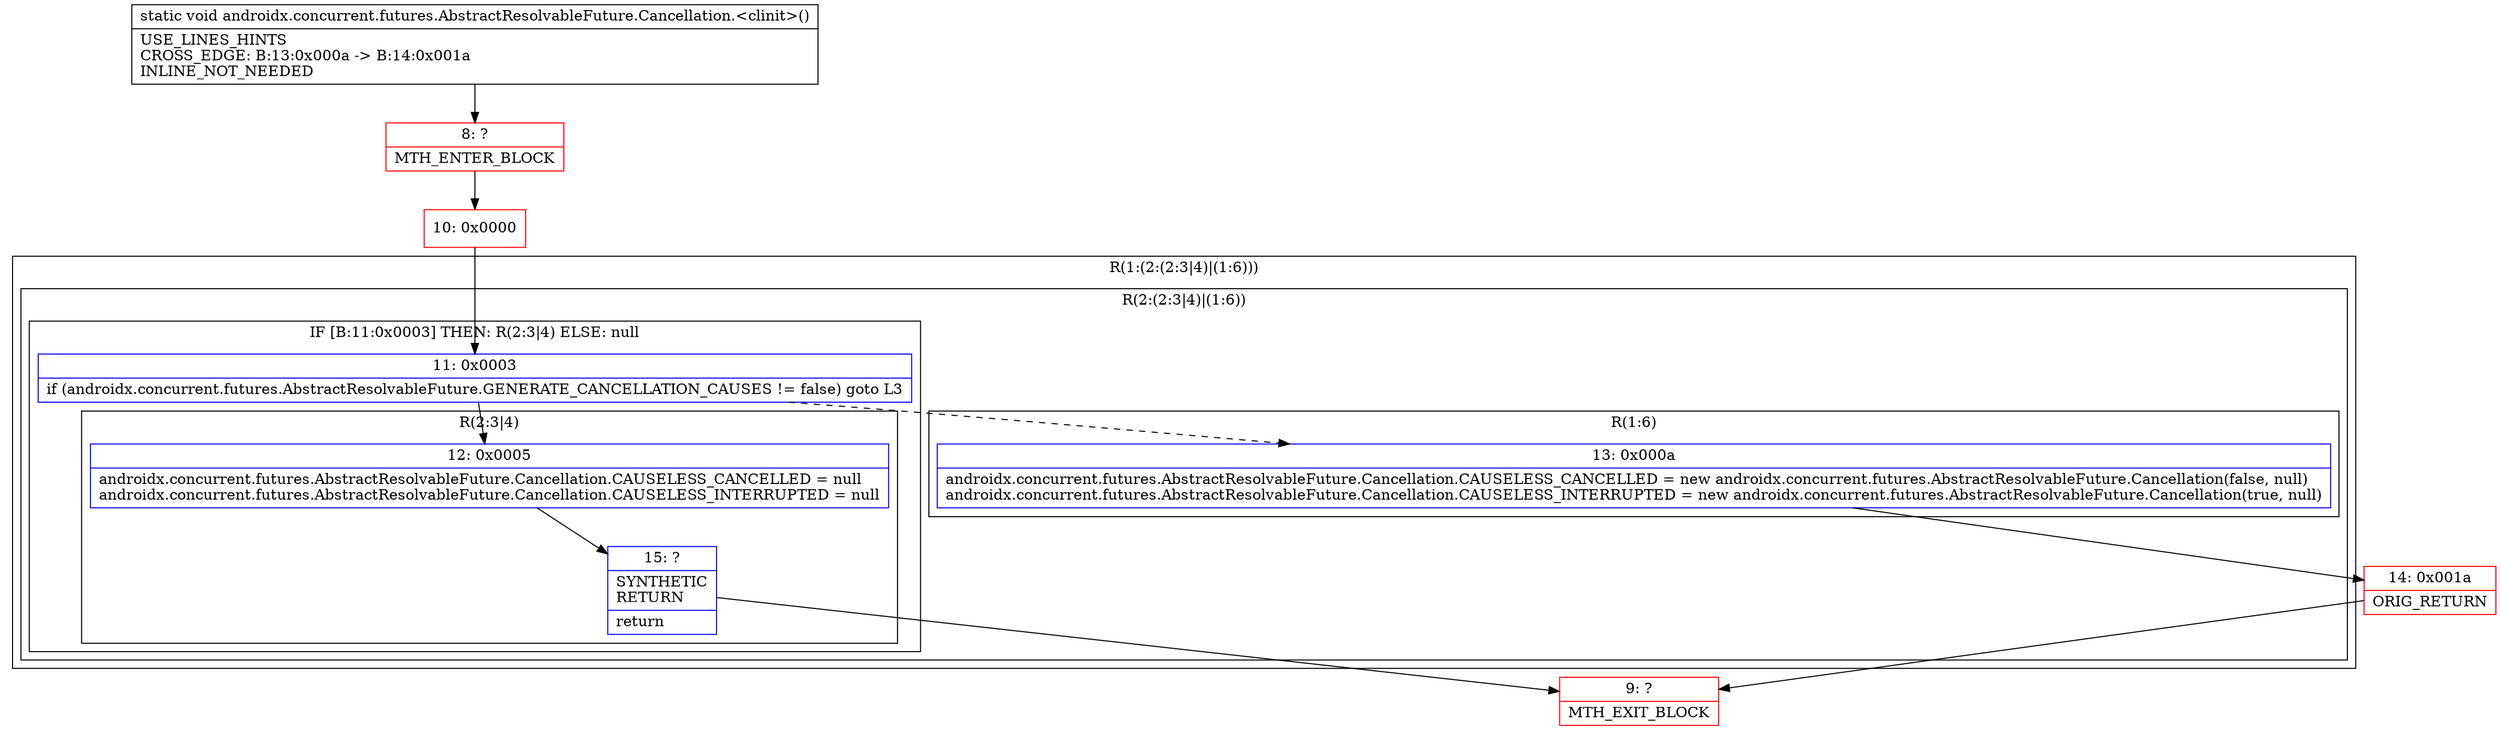 digraph "CFG forandroidx.concurrent.futures.AbstractResolvableFuture.Cancellation.\<clinit\>()V" {
subgraph cluster_Region_314058411 {
label = "R(1:(2:(2:3|4)|(1:6)))";
node [shape=record,color=blue];
subgraph cluster_Region_138319928 {
label = "R(2:(2:3|4)|(1:6))";
node [shape=record,color=blue];
subgraph cluster_IfRegion_1455996111 {
label = "IF [B:11:0x0003] THEN: R(2:3|4) ELSE: null";
node [shape=record,color=blue];
Node_11 [shape=record,label="{11\:\ 0x0003|if (androidx.concurrent.futures.AbstractResolvableFuture.GENERATE_CANCELLATION_CAUSES != false) goto L3\l}"];
subgraph cluster_Region_304924321 {
label = "R(2:3|4)";
node [shape=record,color=blue];
Node_12 [shape=record,label="{12\:\ 0x0005|androidx.concurrent.futures.AbstractResolvableFuture.Cancellation.CAUSELESS_CANCELLED = null\landroidx.concurrent.futures.AbstractResolvableFuture.Cancellation.CAUSELESS_INTERRUPTED = null\l}"];
Node_15 [shape=record,label="{15\:\ ?|SYNTHETIC\lRETURN\l|return\l}"];
}
}
subgraph cluster_Region_1106388785 {
label = "R(1:6)";
node [shape=record,color=blue];
Node_13 [shape=record,label="{13\:\ 0x000a|androidx.concurrent.futures.AbstractResolvableFuture.Cancellation.CAUSELESS_CANCELLED = new androidx.concurrent.futures.AbstractResolvableFuture.Cancellation(false, null)\landroidx.concurrent.futures.AbstractResolvableFuture.Cancellation.CAUSELESS_INTERRUPTED = new androidx.concurrent.futures.AbstractResolvableFuture.Cancellation(true, null)\l}"];
}
}
}
Node_8 [shape=record,color=red,label="{8\:\ ?|MTH_ENTER_BLOCK\l}"];
Node_10 [shape=record,color=red,label="{10\:\ 0x0000}"];
Node_9 [shape=record,color=red,label="{9\:\ ?|MTH_EXIT_BLOCK\l}"];
Node_14 [shape=record,color=red,label="{14\:\ 0x001a|ORIG_RETURN\l}"];
MethodNode[shape=record,label="{static void androidx.concurrent.futures.AbstractResolvableFuture.Cancellation.\<clinit\>()  | USE_LINES_HINTS\lCROSS_EDGE: B:13:0x000a \-\> B:14:0x001a\lINLINE_NOT_NEEDED\l}"];
MethodNode -> Node_8;Node_11 -> Node_12;
Node_11 -> Node_13[style=dashed];
Node_12 -> Node_15;
Node_15 -> Node_9;
Node_13 -> Node_14;
Node_8 -> Node_10;
Node_10 -> Node_11;
Node_14 -> Node_9;
}

